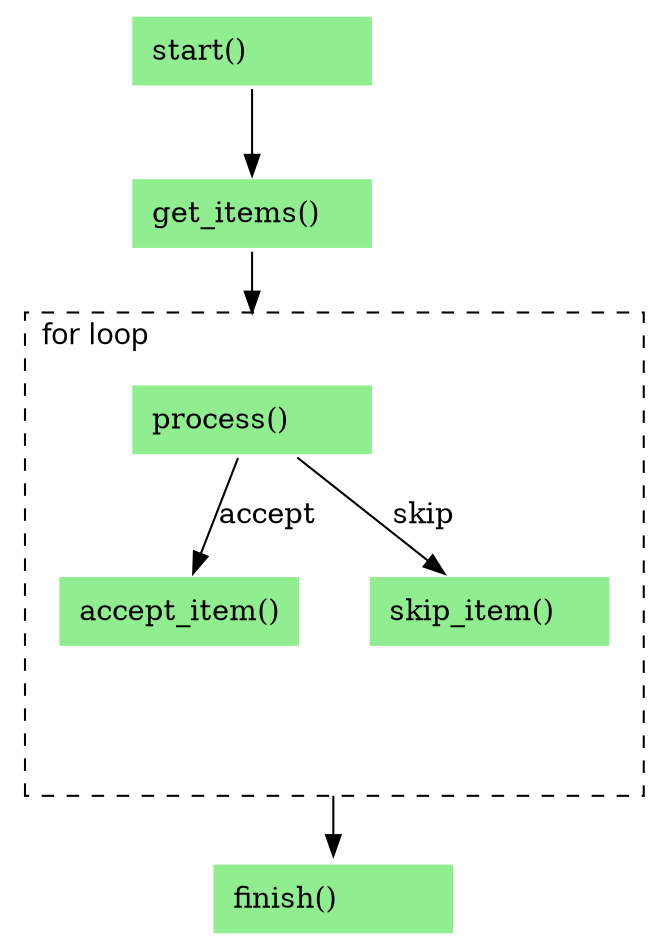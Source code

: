 digraph execute {
    layout = dot
    graph [fontname = Verdana rankdir = tb]
    node [shape = none]
    compound = True
    start [
    label = <<table width="115" border="0" cellpadding="7" bgcolor="lightgreen"><tr align="left"><td>start()</td></tr></table>>
    pos = "0,0!"
    fixedsize = shape

    ]

    get_items [
    label = <<table width="115" border="0" cellpadding="7" bgcolor="lightgreen"><tr align="left"><td>get_items()</td></tr></table>>
    pos = "0,-1!"
    fixedsize = shape
    ]


    subgraph cluster_loop {

    fillcolor = "lightyellow"
    style = dashed

    label = "for loop"
    labeljust = "left"
    process [
    label = <<table width="115" border="0" cellpadding="7" bgcolor="lightgreen"><tr align="left"><td>process()</td></tr></table>>
    pos = "2,-3!"
    fixedsize = shape
    ]
    accept_item [
    label = <<table width="115" border="0" cellpadding="7" bgcolor="lightgreen"><tr align="left"><td>accept_item()</td></tr></table>>
    pos = "1,-4.5!"
    fixedsize = shape
    ]

    skip_item [
    label = <<table width="115" border="0" cellpadding="7" bgcolor="lightgreen"><tr align="left"><td>skip_item()</td></tr></table>>
    pos = "3,-4.5!"
    fixedsize = shape
    ]

    end_loop [style = "invis", height = "0" width = "0"]
    }


    finish [
    label = <<table width="115" border="0" cellpadding="7" bgcolor="lightgreen"><tr align="left"><td>finish()</td></tr></table>>
    pos = "0,-4!"
    ]



    start -> get_items
    get_items -> process [lhead = "cluster_loop"]
    process -> accept_item [label = "accept"]
    process -> skip_item [label = " skip"]
    accept_item -> end_loop [style = "invis"]
    skip_item -> end_loop [style = "invis"]
    end_loop -> finish [ltail = cluster_loop]


}